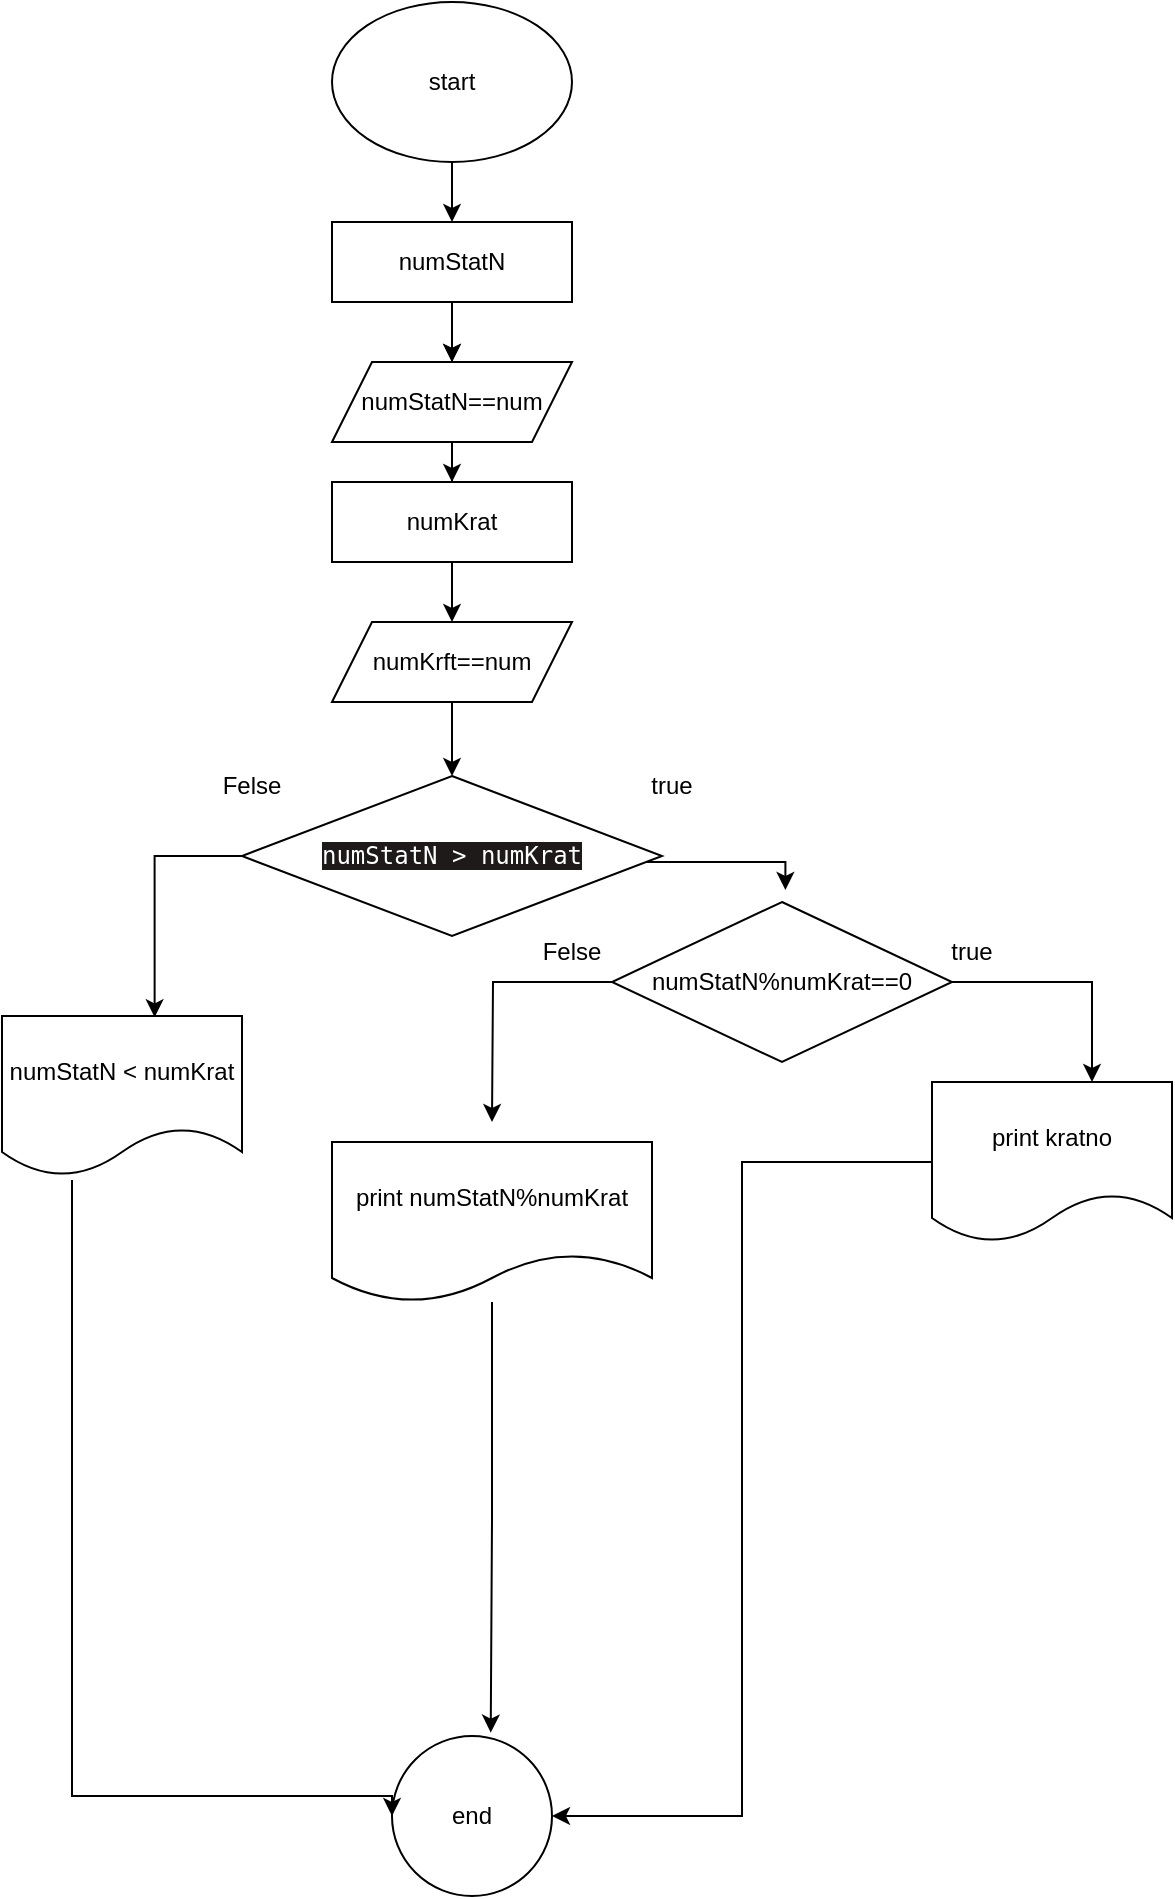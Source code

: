 <mxfile version="20.5.3" type="embed"><diagram name="Страница 1" id="9AdSGZ-wU5dIfNWMVngr"><mxGraphModel dx="640" dy="543" grid="1" gridSize="10" guides="1" tooltips="1" connect="1" arrows="1" fold="1" page="1" pageScale="1" pageWidth="827" pageHeight="1169" math="0" shadow="0"><root><mxCell id="0"/><mxCell id="1" parent="0"/><mxCell id="fwMDCeDDaVyuJN_M8xQI-4" value="" style="edgeStyle=orthogonalEdgeStyle;rounded=0;orthogonalLoop=1;jettySize=auto;html=1;labelBackgroundColor=none;fontColor=default;" parent="1" source="fwMDCeDDaVyuJN_M8xQI-2" target="fwMDCeDDaVyuJN_M8xQI-3" edge="1"><mxGeometry relative="1" as="geometry"/></mxCell><mxCell id="fwMDCeDDaVyuJN_M8xQI-2" value="start" style="ellipse;whiteSpace=wrap;html=1;labelBackgroundColor=none;" parent="1" vertex="1"><mxGeometry x="330" y="30" width="120" height="80" as="geometry"/></mxCell><mxCell id="fwMDCeDDaVyuJN_M8xQI-6" value="" style="edgeStyle=orthogonalEdgeStyle;rounded=0;orthogonalLoop=1;jettySize=auto;html=1;labelBackgroundColor=none;fontColor=default;" parent="1" source="fwMDCeDDaVyuJN_M8xQI-43" edge="1"><mxGeometry relative="1" as="geometry"><mxPoint x="390" y="210" as="targetPoint"/></mxGeometry></mxCell><mxCell id="fwMDCeDDaVyuJN_M8xQI-3" value="numStatN" style="whiteSpace=wrap;html=1;labelBackgroundColor=none;" parent="1" vertex="1"><mxGeometry x="330" y="140" width="120" height="40" as="geometry"/></mxCell><mxCell id="fwMDCeDDaVyuJN_M8xQI-66" style="edgeStyle=orthogonalEdgeStyle;rounded=0;orthogonalLoop=1;jettySize=auto;html=1;entryX=0.617;entryY=-0.021;entryDx=0;entryDy=0;entryPerimeter=0;" parent="1" source="fwMDCeDDaVyuJN_M8xQI-11" target="fwMDCeDDaVyuJN_M8xQI-22" edge="1"><mxGeometry relative="1" as="geometry"/></mxCell><mxCell id="fwMDCeDDaVyuJN_M8xQI-11" value="print numStatN%numKrat" style="shape=document;whiteSpace=wrap;html=1;boundedLbl=1;labelBackgroundColor=none;" parent="1" vertex="1"><mxGeometry x="330" y="600" width="160" height="80" as="geometry"/></mxCell><mxCell id="fwMDCeDDaVyuJN_M8xQI-22" value="end" style="ellipse;whiteSpace=wrap;html=1;aspect=fixed;labelBackgroundColor=none;" parent="1" vertex="1"><mxGeometry x="360" y="897" width="80" height="80" as="geometry"/></mxCell><mxCell id="fwMDCeDDaVyuJN_M8xQI-36" style="edgeStyle=orthogonalEdgeStyle;rounded=0;orthogonalLoop=1;jettySize=auto;html=1;exitX=0;exitY=0.5;exitDx=0;exitDy=0;labelBackgroundColor=none;fontColor=default;entryX=0.636;entryY=0.008;entryDx=0;entryDy=0;entryPerimeter=0;" parent="1" source="fwMDCeDDaVyuJN_M8xQI-34" target="fwMDCeDDaVyuJN_M8xQI-37" edge="1"><mxGeometry relative="1" as="geometry"><mxPoint x="240" y="527" as="targetPoint"/><Array as="points"><mxPoint x="241" y="457"/></Array></mxGeometry></mxCell><mxCell id="fwMDCeDDaVyuJN_M8xQI-72" style="edgeStyle=orthogonalEdgeStyle;rounded=0;orthogonalLoop=1;jettySize=auto;html=1;entryX=0.51;entryY=-0.075;entryDx=0;entryDy=0;entryPerimeter=0;" parent="1" source="fwMDCeDDaVyuJN_M8xQI-34" target="fwMDCeDDaVyuJN_M8xQI-62" edge="1"><mxGeometry relative="1" as="geometry"><mxPoint x="560" y="457" as="targetPoint"/><Array as="points"><mxPoint x="557" y="460"/></Array></mxGeometry></mxCell><mxCell id="fwMDCeDDaVyuJN_M8xQI-34" value="&lt;div style=&quot;font-family: &amp;quot;JetBrains Mono&amp;quot;, monospace;&quot;&gt;&lt;font style=&quot;background-color: rgb(30, 26, 26);&quot; color=&quot;#ffffff&quot;&gt;numStatN &amp;gt; numKrat&lt;/font&gt;&lt;/div&gt;" style="rhombus;whiteSpace=wrap;html=1;labelBackgroundColor=none;" parent="1" vertex="1"><mxGeometry x="285" y="417" width="210" height="80" as="geometry"/></mxCell><mxCell id="fwMDCeDDaVyuJN_M8xQI-38" style="edgeStyle=orthogonalEdgeStyle;rounded=0;orthogonalLoop=1;jettySize=auto;html=1;entryX=0;entryY=0.5;entryDx=0;entryDy=0;labelBackgroundColor=none;fontColor=default;" parent="1" target="fwMDCeDDaVyuJN_M8xQI-22" edge="1"><mxGeometry relative="1" as="geometry"><mxPoint x="200" y="619" as="sourcePoint"/><Array as="points"><mxPoint x="200" y="927"/><mxPoint x="360" y="927"/></Array></mxGeometry></mxCell><mxCell id="fwMDCeDDaVyuJN_M8xQI-37" value="numStatN &amp;lt; numKrat" style="shape=document;whiteSpace=wrap;html=1;boundedLbl=1;labelBackgroundColor=none;" parent="1" vertex="1"><mxGeometry x="165" y="537" width="120" height="80" as="geometry"/></mxCell><mxCell id="fwMDCeDDaVyuJN_M8xQI-46" value="Felse" style="text;html=1;strokeColor=none;fillColor=none;align=center;verticalAlign=middle;whiteSpace=wrap;rounded=0;" parent="1" vertex="1"><mxGeometry x="260" y="407" width="60" height="30" as="geometry"/></mxCell><mxCell id="fwMDCeDDaVyuJN_M8xQI-77" style="edgeStyle=orthogonalEdgeStyle;rounded=0;orthogonalLoop=1;jettySize=auto;html=1;entryX=0.5;entryY=0;entryDx=0;entryDy=0;" parent="1" source="fwMDCeDDaVyuJN_M8xQI-60" target="fwMDCeDDaVyuJN_M8xQI-61" edge="1"><mxGeometry relative="1" as="geometry"/></mxCell><mxCell id="fwMDCeDDaVyuJN_M8xQI-60" value="numKrat" style="whiteSpace=wrap;html=1;labelBackgroundColor=none;" parent="1" vertex="1"><mxGeometry x="330" y="270" width="120" height="40" as="geometry"/></mxCell><mxCell id="fwMDCeDDaVyuJN_M8xQI-78" style="edgeStyle=orthogonalEdgeStyle;rounded=0;orthogonalLoop=1;jettySize=auto;html=1;entryX=0.5;entryY=0;entryDx=0;entryDy=0;" parent="1" source="fwMDCeDDaVyuJN_M8xQI-61" target="fwMDCeDDaVyuJN_M8xQI-34" edge="1"><mxGeometry relative="1" as="geometry"/></mxCell><mxCell id="fwMDCeDDaVyuJN_M8xQI-61" value="numKrft==num" style="shape=parallelogram;perimeter=parallelogramPerimeter;whiteSpace=wrap;html=1;fixedSize=1;labelBackgroundColor=none;" parent="1" vertex="1"><mxGeometry x="330" y="340" width="120" height="40" as="geometry"/></mxCell><mxCell id="fwMDCeDDaVyuJN_M8xQI-76" style="edgeStyle=orthogonalEdgeStyle;rounded=0;orthogonalLoop=1;jettySize=auto;html=1;" parent="1" source="fwMDCeDDaVyuJN_M8xQI-62" edge="1"><mxGeometry relative="1" as="geometry"><mxPoint x="410" y="590" as="targetPoint"/></mxGeometry></mxCell><mxCell id="fwMDCeDDaVyuJN_M8xQI-62" value="numStatN%numKrat==0" style="rhombus;whiteSpace=wrap;html=1;" parent="1" vertex="1"><mxGeometry x="470" y="480" width="170" height="80" as="geometry"/></mxCell><mxCell id="fwMDCeDDaVyuJN_M8xQI-65" style="edgeStyle=orthogonalEdgeStyle;rounded=0;orthogonalLoop=1;jettySize=auto;html=1;entryX=1;entryY=0.5;entryDx=0;entryDy=0;" parent="1" source="fwMDCeDDaVyuJN_M8xQI-64" target="fwMDCeDDaVyuJN_M8xQI-22" edge="1"><mxGeometry relative="1" as="geometry"/></mxCell><mxCell id="fwMDCeDDaVyuJN_M8xQI-67" value="true" style="text;html=1;strokeColor=none;fillColor=none;align=center;verticalAlign=middle;whiteSpace=wrap;rounded=0;" parent="1" vertex="1"><mxGeometry x="620" y="490" width="60" height="30" as="geometry"/></mxCell><mxCell id="fwMDCeDDaVyuJN_M8xQI-68" value="Felse" style="text;html=1;strokeColor=none;fillColor=none;align=center;verticalAlign=middle;whiteSpace=wrap;rounded=0;" parent="1" vertex="1"><mxGeometry x="420" y="490" width="60" height="30" as="geometry"/></mxCell><mxCell id="fwMDCeDDaVyuJN_M8xQI-73" value="true" style="text;html=1;strokeColor=none;fillColor=none;align=center;verticalAlign=middle;whiteSpace=wrap;rounded=0;" parent="1" vertex="1"><mxGeometry x="470" y="407" width="60" height="30" as="geometry"/></mxCell><mxCell id="fwMDCeDDaVyuJN_M8xQI-75" value="" style="edgeStyle=orthogonalEdgeStyle;rounded=0;orthogonalLoop=1;jettySize=auto;html=1;" parent="1" source="fwMDCeDDaVyuJN_M8xQI-62" target="fwMDCeDDaVyuJN_M8xQI-64" edge="1"><mxGeometry relative="1" as="geometry"><mxPoint x="710" y="570" as="targetPoint"/><mxPoint x="640" y="520" as="sourcePoint"/><Array as="points"><mxPoint x="710" y="520"/></Array></mxGeometry></mxCell><mxCell id="fwMDCeDDaVyuJN_M8xQI-64" value="print kratno" style="shape=document;whiteSpace=wrap;html=1;boundedLbl=1;" parent="1" vertex="1"><mxGeometry x="630" y="570" width="120" height="80" as="geometry"/></mxCell><mxCell id="fwMDCeDDaVyuJN_M8xQI-79" value="" style="edgeStyle=orthogonalEdgeStyle;rounded=0;orthogonalLoop=1;jettySize=auto;html=1;labelBackgroundColor=none;fontColor=default;" parent="1" source="fwMDCeDDaVyuJN_M8xQI-3" target="fwMDCeDDaVyuJN_M8xQI-43" edge="1"><mxGeometry relative="1" as="geometry"><mxPoint x="390" y="180" as="sourcePoint"/><mxPoint x="390" y="210" as="targetPoint"/></mxGeometry></mxCell><mxCell id="fwMDCeDDaVyuJN_M8xQI-80" style="edgeStyle=orthogonalEdgeStyle;rounded=0;orthogonalLoop=1;jettySize=auto;html=1;entryX=0.5;entryY=0;entryDx=0;entryDy=0;" parent="1" source="fwMDCeDDaVyuJN_M8xQI-43" target="fwMDCeDDaVyuJN_M8xQI-60" edge="1"><mxGeometry relative="1" as="geometry"/></mxCell><mxCell id="fwMDCeDDaVyuJN_M8xQI-43" value="numStatN==num" style="shape=parallelogram;perimeter=parallelogramPerimeter;whiteSpace=wrap;html=1;fixedSize=1;labelBackgroundColor=none;" parent="1" vertex="1"><mxGeometry x="330" y="210" width="120" height="40" as="geometry"/></mxCell></root></mxGraphModel></diagram></mxfile>